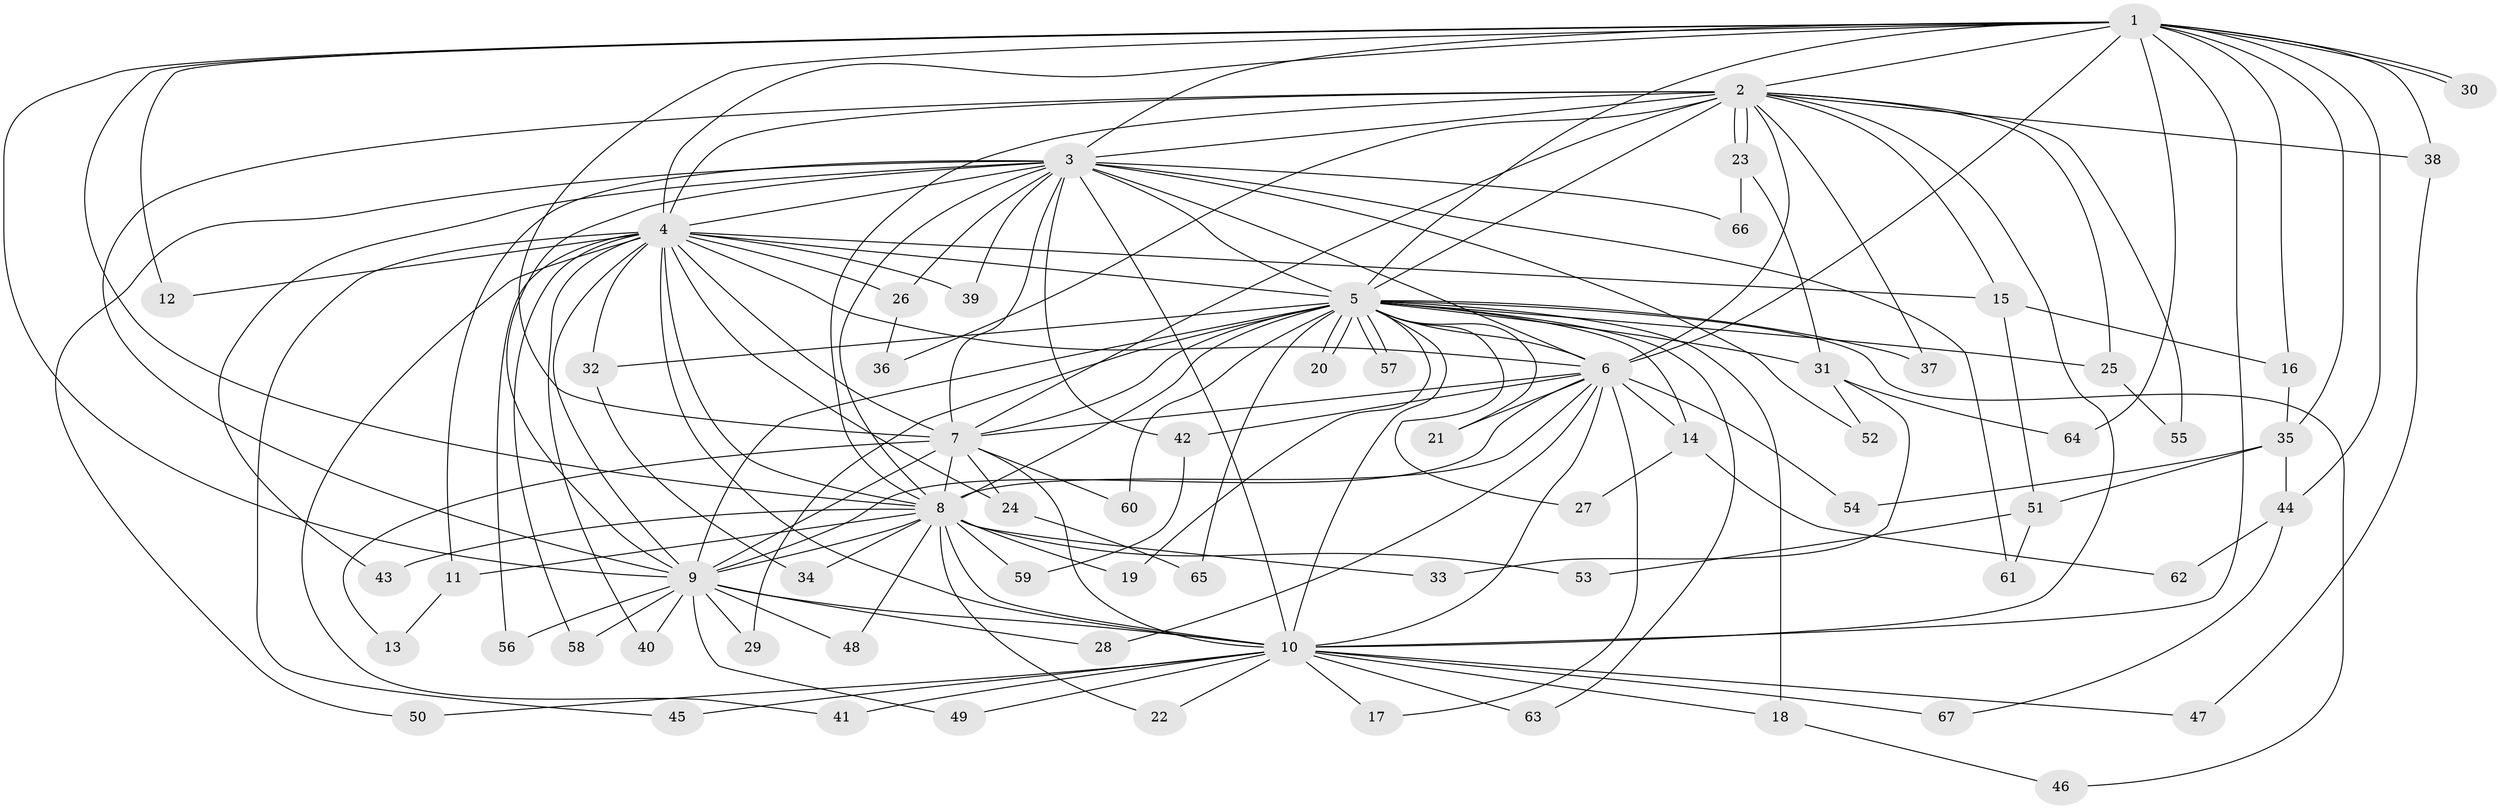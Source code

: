 // Generated by graph-tools (version 1.1) at 2025/11/02/27/25 16:11:06]
// undirected, 67 vertices, 159 edges
graph export_dot {
graph [start="1"]
  node [color=gray90,style=filled];
  1;
  2;
  3;
  4;
  5;
  6;
  7;
  8;
  9;
  10;
  11;
  12;
  13;
  14;
  15;
  16;
  17;
  18;
  19;
  20;
  21;
  22;
  23;
  24;
  25;
  26;
  27;
  28;
  29;
  30;
  31;
  32;
  33;
  34;
  35;
  36;
  37;
  38;
  39;
  40;
  41;
  42;
  43;
  44;
  45;
  46;
  47;
  48;
  49;
  50;
  51;
  52;
  53;
  54;
  55;
  56;
  57;
  58;
  59;
  60;
  61;
  62;
  63;
  64;
  65;
  66;
  67;
  1 -- 2;
  1 -- 3;
  1 -- 4;
  1 -- 5;
  1 -- 6;
  1 -- 7;
  1 -- 8;
  1 -- 9;
  1 -- 10;
  1 -- 12;
  1 -- 16;
  1 -- 30;
  1 -- 30;
  1 -- 35;
  1 -- 38;
  1 -- 44;
  1 -- 64;
  2 -- 3;
  2 -- 4;
  2 -- 5;
  2 -- 6;
  2 -- 7;
  2 -- 8;
  2 -- 9;
  2 -- 10;
  2 -- 15;
  2 -- 23;
  2 -- 23;
  2 -- 25;
  2 -- 36;
  2 -- 37;
  2 -- 38;
  2 -- 55;
  3 -- 4;
  3 -- 5;
  3 -- 6;
  3 -- 7;
  3 -- 8;
  3 -- 9;
  3 -- 10;
  3 -- 11;
  3 -- 26;
  3 -- 39;
  3 -- 42;
  3 -- 43;
  3 -- 50;
  3 -- 52;
  3 -- 61;
  3 -- 66;
  4 -- 5;
  4 -- 6;
  4 -- 7;
  4 -- 8;
  4 -- 9;
  4 -- 10;
  4 -- 12;
  4 -- 15;
  4 -- 24;
  4 -- 26;
  4 -- 32;
  4 -- 39;
  4 -- 40;
  4 -- 41;
  4 -- 45;
  4 -- 56;
  4 -- 58;
  5 -- 6;
  5 -- 7;
  5 -- 8;
  5 -- 9;
  5 -- 10;
  5 -- 14;
  5 -- 18;
  5 -- 19;
  5 -- 20;
  5 -- 20;
  5 -- 21;
  5 -- 25;
  5 -- 27;
  5 -- 29;
  5 -- 31;
  5 -- 32;
  5 -- 37;
  5 -- 46;
  5 -- 57;
  5 -- 57;
  5 -- 60;
  5 -- 63;
  5 -- 65;
  6 -- 7;
  6 -- 8;
  6 -- 9;
  6 -- 10;
  6 -- 14;
  6 -- 17;
  6 -- 21;
  6 -- 28;
  6 -- 42;
  6 -- 54;
  7 -- 8;
  7 -- 9;
  7 -- 10;
  7 -- 13;
  7 -- 24;
  7 -- 60;
  8 -- 9;
  8 -- 10;
  8 -- 11;
  8 -- 19;
  8 -- 22;
  8 -- 33;
  8 -- 34;
  8 -- 43;
  8 -- 48;
  8 -- 53;
  8 -- 59;
  9 -- 10;
  9 -- 28;
  9 -- 29;
  9 -- 40;
  9 -- 48;
  9 -- 49;
  9 -- 56;
  9 -- 58;
  10 -- 17;
  10 -- 18;
  10 -- 22;
  10 -- 41;
  10 -- 45;
  10 -- 47;
  10 -- 49;
  10 -- 50;
  10 -- 63;
  10 -- 67;
  11 -- 13;
  14 -- 27;
  14 -- 62;
  15 -- 16;
  15 -- 51;
  16 -- 35;
  18 -- 46;
  23 -- 31;
  23 -- 66;
  24 -- 65;
  25 -- 55;
  26 -- 36;
  31 -- 33;
  31 -- 52;
  31 -- 64;
  32 -- 34;
  35 -- 44;
  35 -- 51;
  35 -- 54;
  38 -- 47;
  42 -- 59;
  44 -- 62;
  44 -- 67;
  51 -- 53;
  51 -- 61;
}
